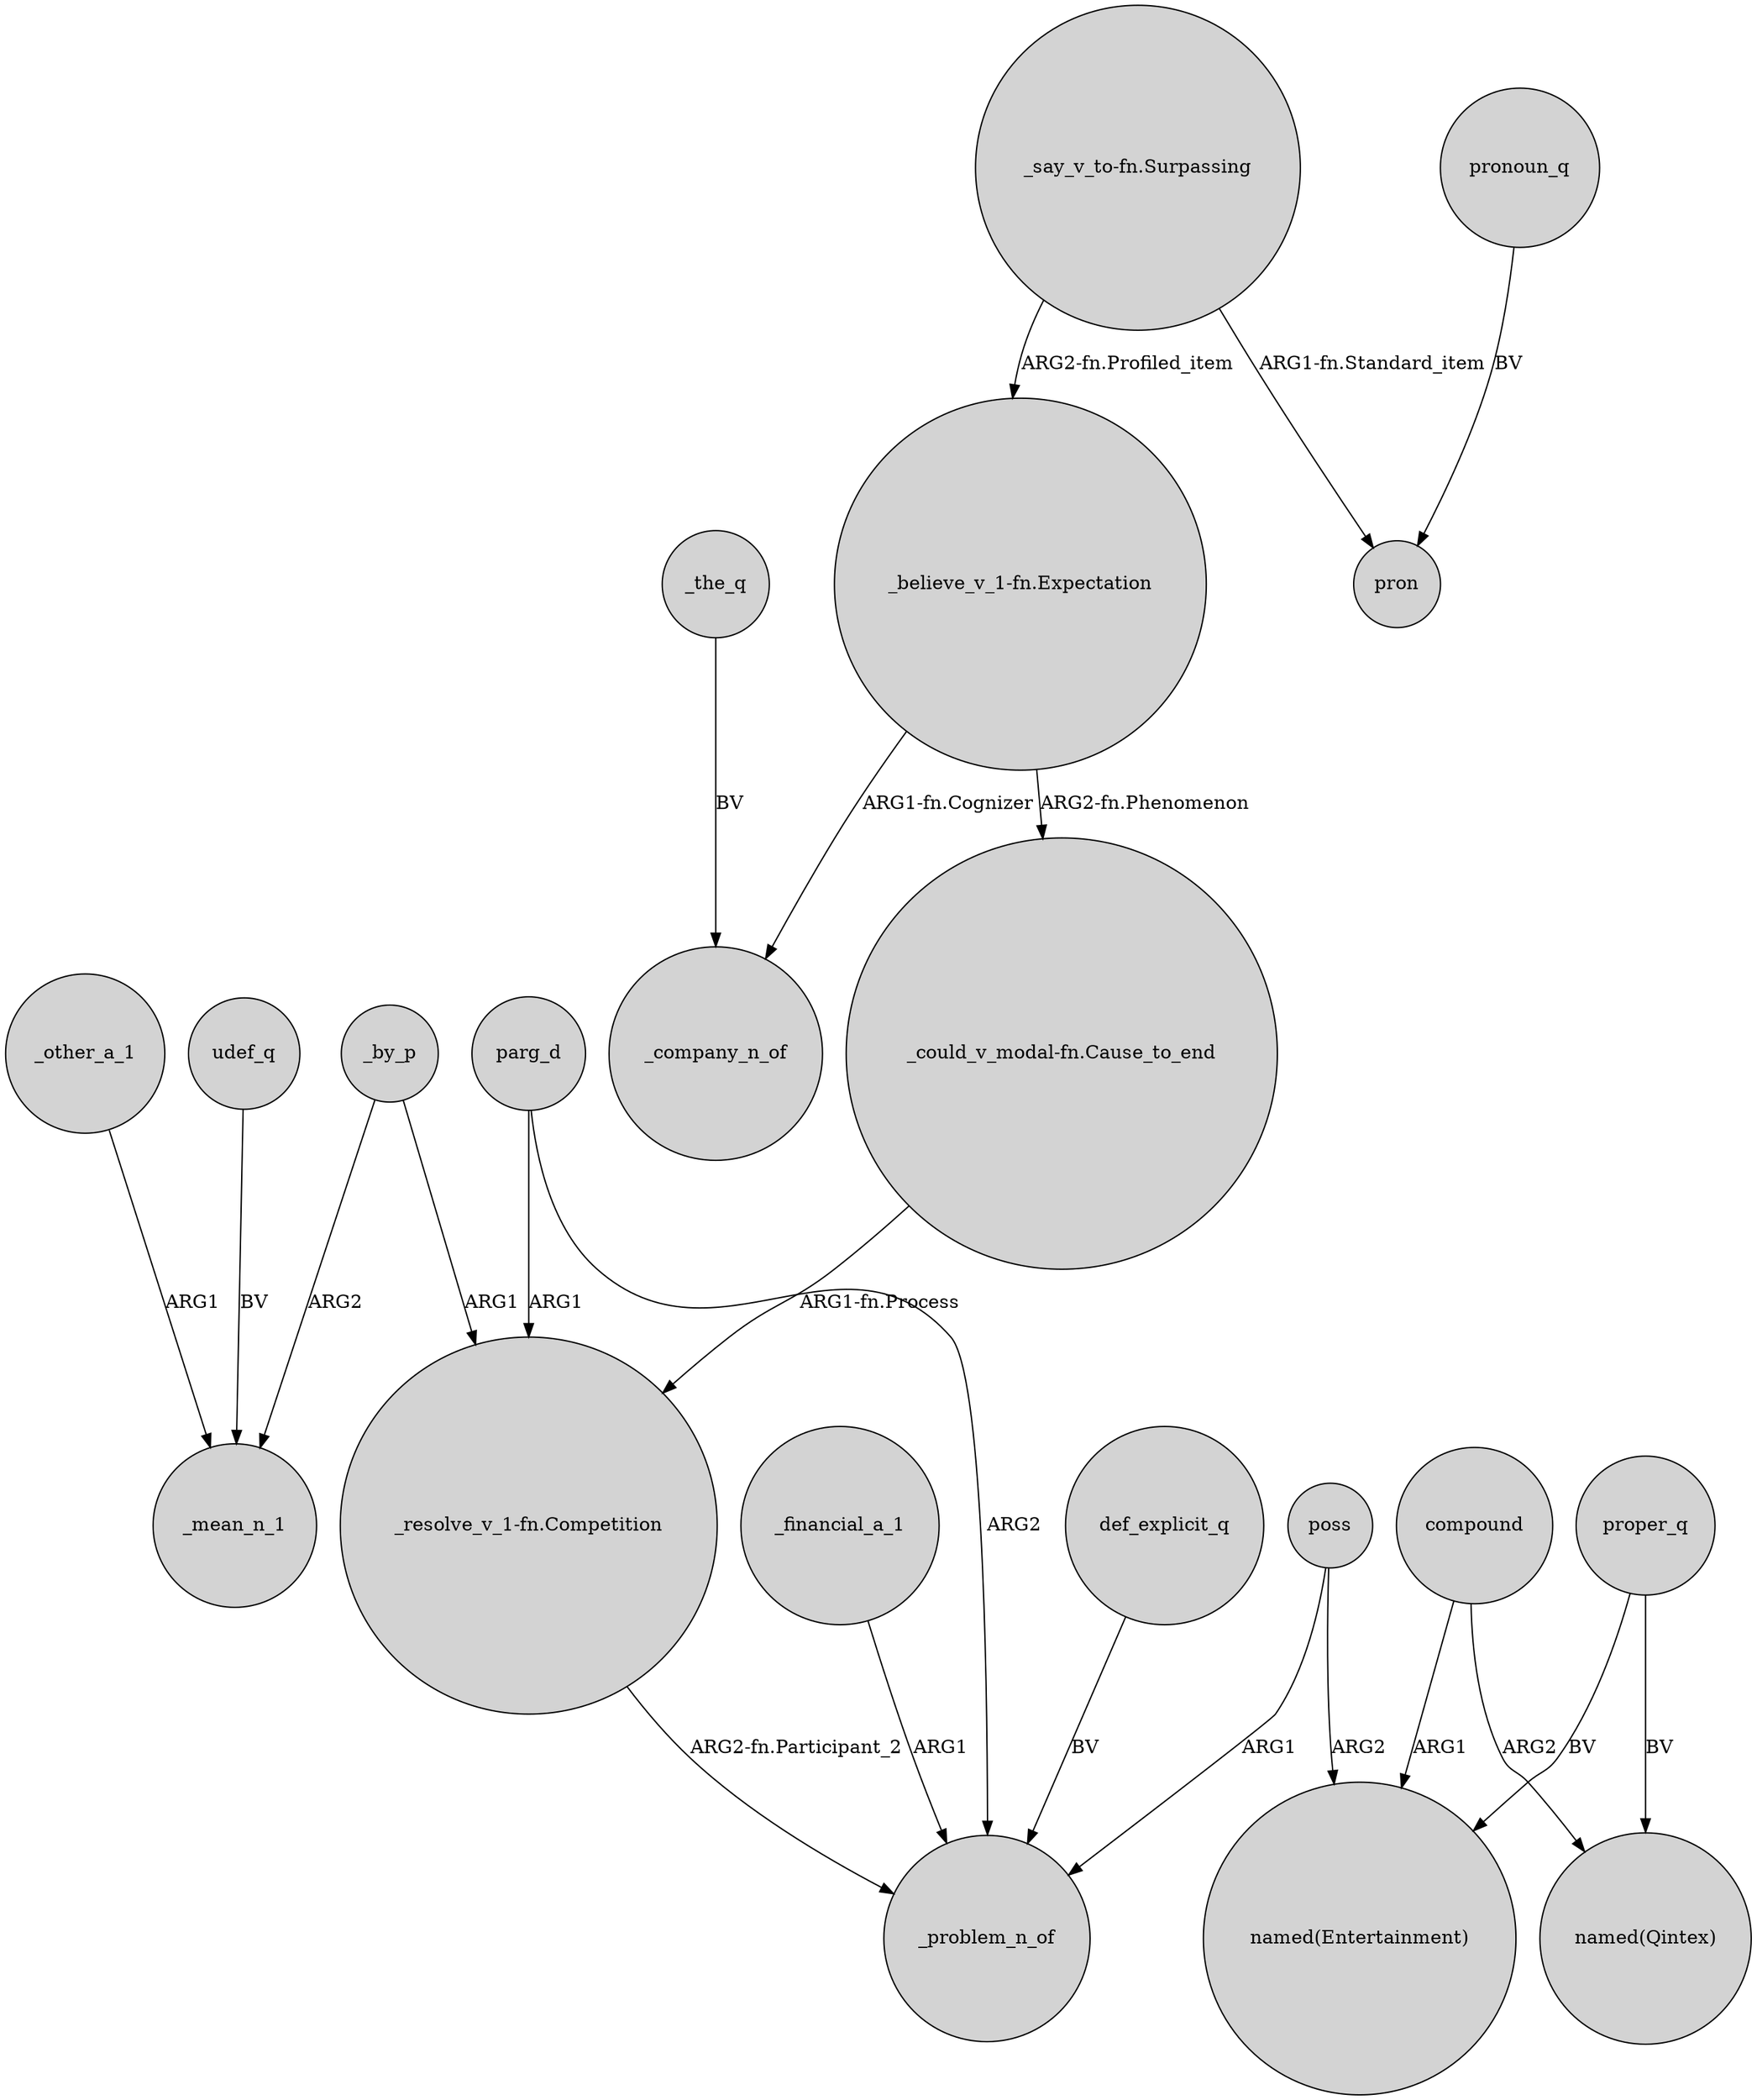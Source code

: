 digraph {
	node [shape=circle style=filled]
	udef_q -> _mean_n_1 [label=BV]
	poss -> _problem_n_of [label=ARG1]
	_financial_a_1 -> _problem_n_of [label=ARG1]
	_by_p -> "_resolve_v_1-fn.Competition" [label=ARG1]
	_by_p -> _mean_n_1 [label=ARG2]
	_other_a_1 -> _mean_n_1 [label=ARG1]
	compound -> "named(Entertainment)" [label=ARG1]
	pronoun_q -> pron [label=BV]
	def_explicit_q -> _problem_n_of [label=BV]
	"_say_v_to-fn.Surpassing" -> "_believe_v_1-fn.Expectation" [label="ARG2-fn.Profiled_item"]
	poss -> "named(Entertainment)" [label=ARG2]
	"_resolve_v_1-fn.Competition" -> _problem_n_of [label="ARG2-fn.Participant_2"]
	compound -> "named(Qintex)" [label=ARG2]
	parg_d -> _problem_n_of [label=ARG2]
	proper_q -> "named(Qintex)" [label=BV]
	"_could_v_modal-fn.Cause_to_end" -> "_resolve_v_1-fn.Competition" [label="ARG1-fn.Process"]
	proper_q -> "named(Entertainment)" [label=BV]
	"_believe_v_1-fn.Expectation" -> _company_n_of [label="ARG1-fn.Cognizer"]
	"_believe_v_1-fn.Expectation" -> "_could_v_modal-fn.Cause_to_end" [label="ARG2-fn.Phenomenon"]
	parg_d -> "_resolve_v_1-fn.Competition" [label=ARG1]
	_the_q -> _company_n_of [label=BV]
	"_say_v_to-fn.Surpassing" -> pron [label="ARG1-fn.Standard_item"]
}
